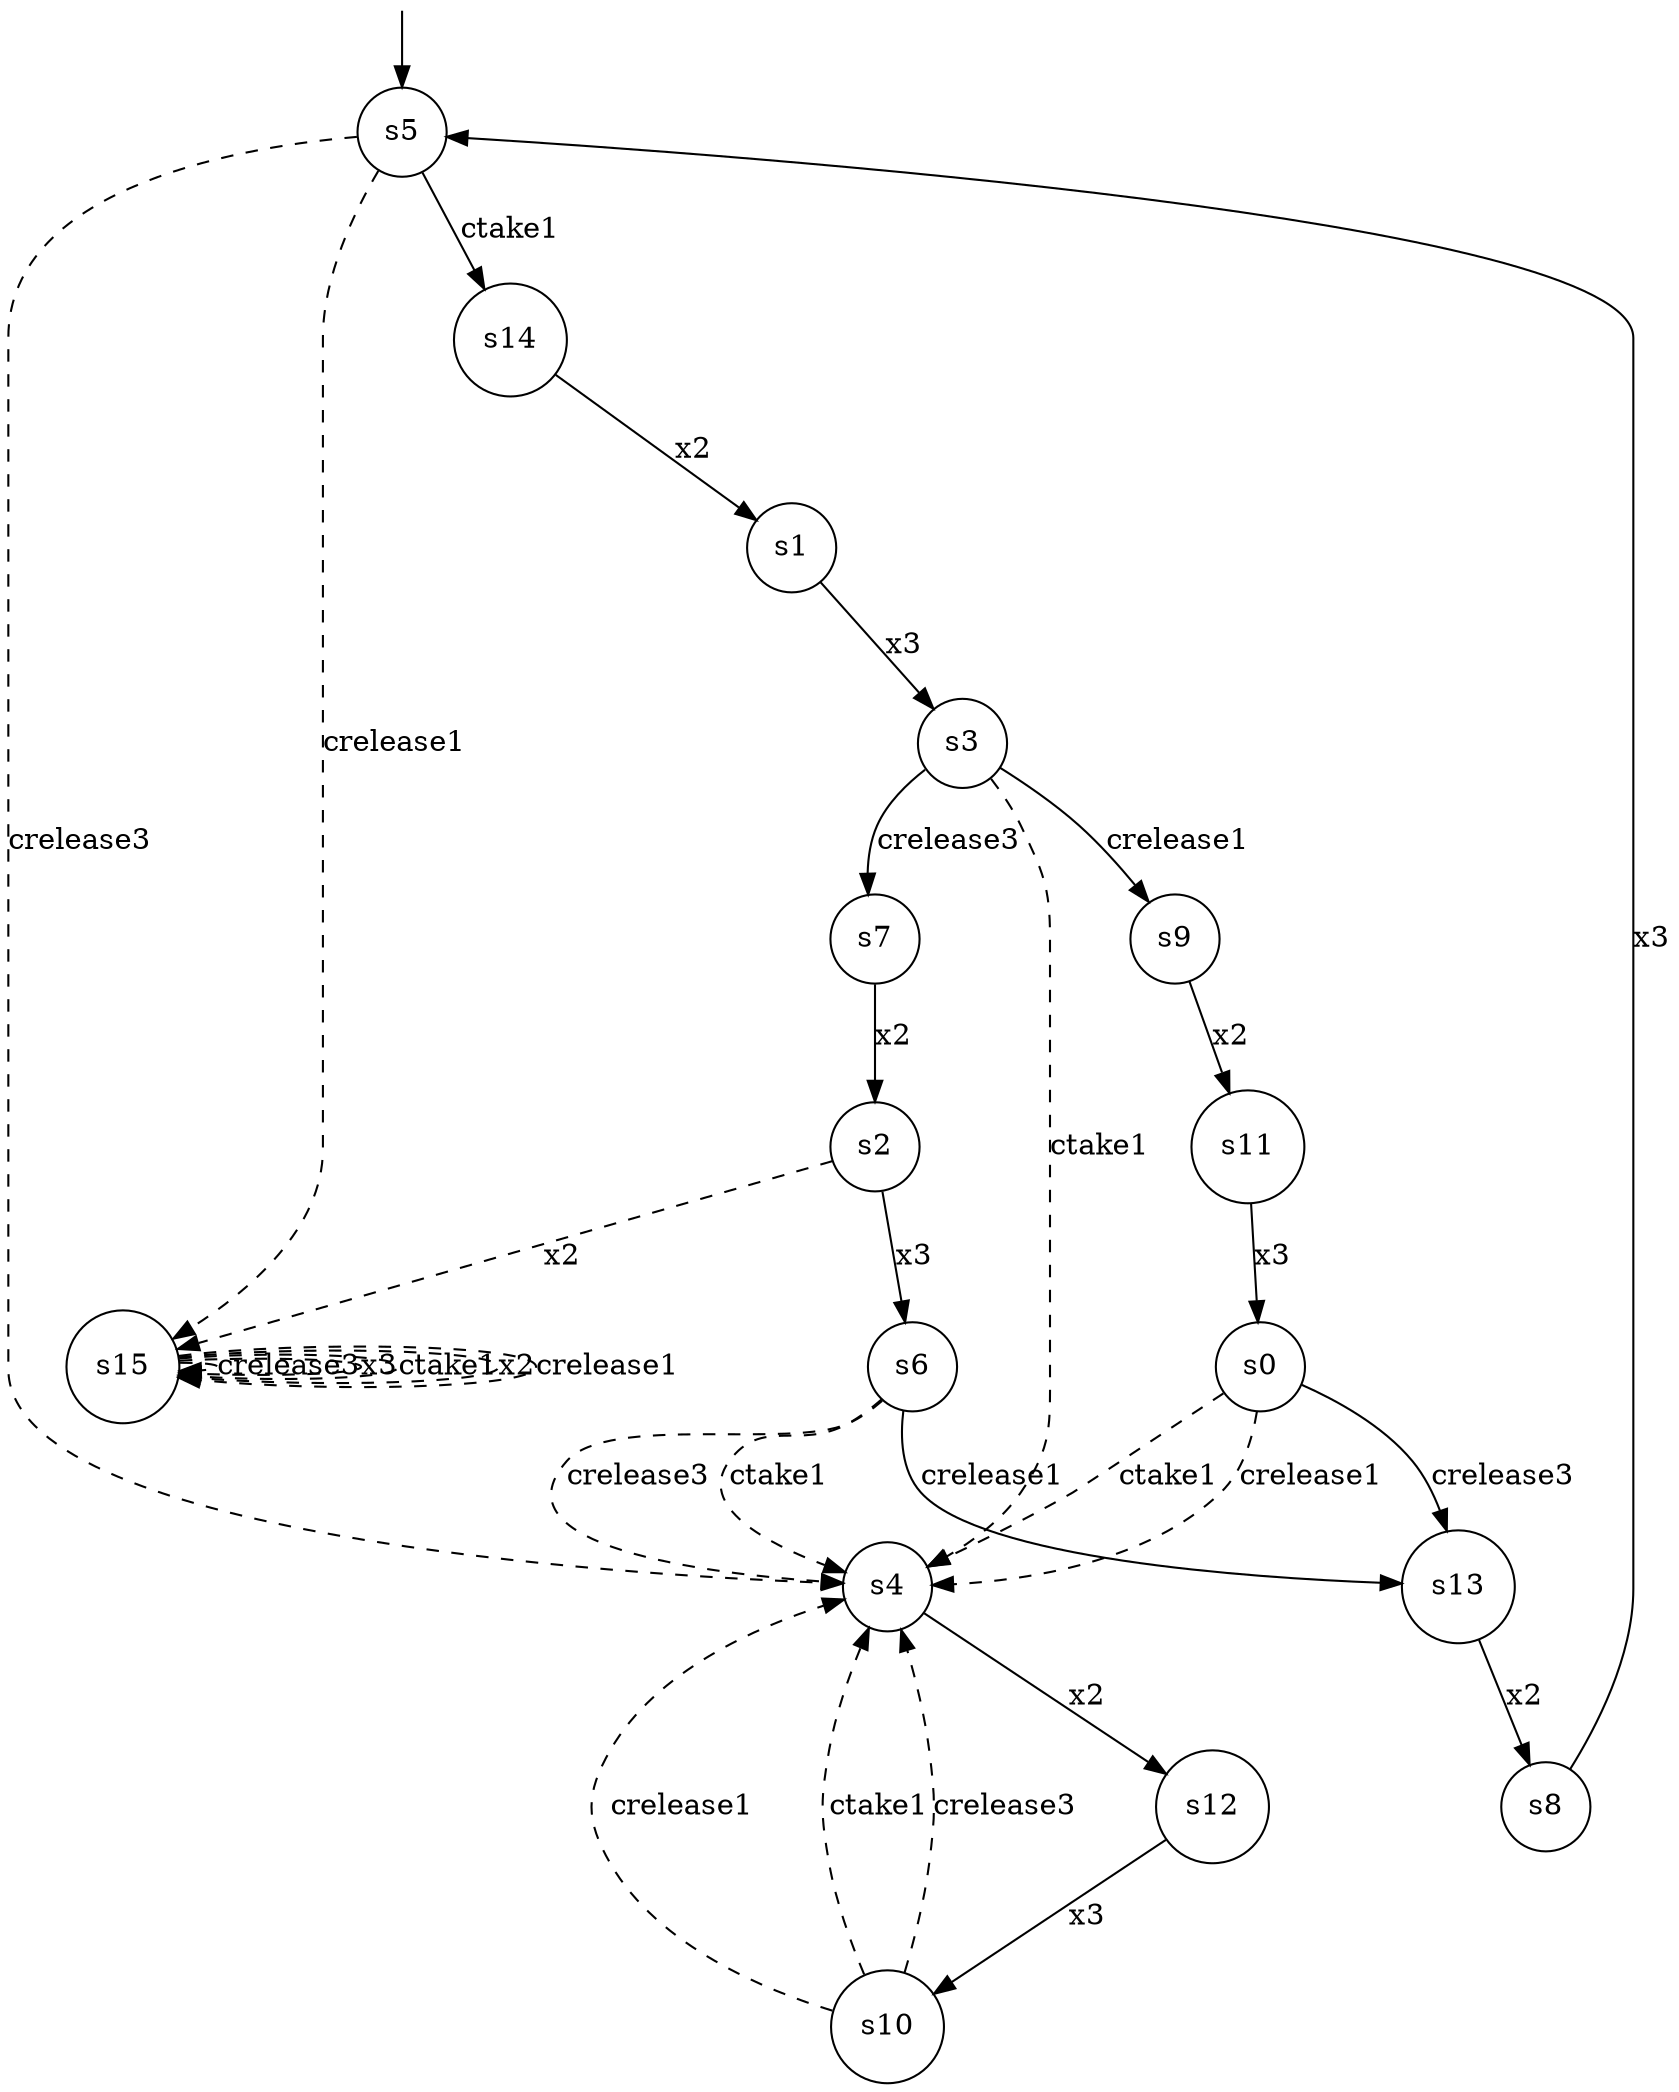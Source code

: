 digraph g {

	s0 [shape="circle" label="s5"];
	s1 [shape="circle" label="s9"];
	s2 [shape="circle" label="s10"];
	s3 [shape="circle" label="s13"];
	s4 [shape="circle" label="s2"];
	s5 [shape="circle" label="s11"];
	s6 [shape="circle" label="s0"];
	s7 [shape="circle" label="s7"];
	s8 [shape="circle" label="s6"];
	s9 [shape="circle" label="s4"];
	s10 [shape="circle" label="s3"];
	s11 [shape="circle" label="s8"];
	s12 [shape="circle" label="s15"];
	s13 [shape="circle" label="s12"];
	s14 [shape="circle" label="s14"];
	s15 [shape="circle" label="s1"];

	s12 -> s12 [modality="MAY", style="dashed", label="crelease3"];
	s0 -> s12 [modality="MAY", style="dashed", label="crelease1"];
	s6 -> s9 [modality="MAY", style="dashed", label="ctake1"];
	s6 -> s9 [modality="MAY", style="dashed", label="crelease1"];
	s6 -> s3 [modality="MUST", style="strict", label="crelease3"];
	s0 -> s9 [modality="MAY", style="dashed", label="crelease3"];
	s5 -> s6 [modality="MUST", style="strict", label="x3"];
	s10 -> s9 [modality="MAY", style="dashed", label="ctake1"];
	s2 -> s9 [modality="MAY", style="dashed", label="crelease1"];
	s4 -> s8 [modality="MUST", style="strict", label="x3"];
	s13 -> s2 [modality="MUST", style="strict", label="x3"];
	s2 -> s9 [modality="MAY", style="dashed", label="ctake1"];
	s2 -> s9 [modality="MAY", style="dashed", label="crelease3"];
	s12 -> s12 [modality="MAY", style="dashed", label="x3"];
	s1 -> s5 [modality="MUST", style="strict", label="x2"];
	s11 -> s0 [modality="MUST", style="strict", label="x3"];
	s7 -> s4 [modality="MUST", style="strict", label="x2"];
	s14 -> s15 [modality="MUST", style="strict", label="x2"];
	s8 -> s9 [modality="MAY", style="dashed", label="ctake1"];
	s15 -> s10 [modality="MUST", style="strict", label="x3"];
	s8 -> s3 [modality="MUST", style="strict", label="crelease1"];
	s8 -> s9 [modality="MAY", style="dashed", label="crelease3"];
	s0 -> s14 [modality="MUST", style="strict", label="ctake1"];
	s3 -> s11 [modality="MUST", style="strict", label="x2"];
	s9 -> s13 [modality="MUST", style="strict", label="x2"];
	s10 -> s1 [modality="MUST", style="strict", label="crelease1"];
	s12 -> s12 [modality="MAY", style="dashed", label="ctake1"];
	s12 -> s12 [modality="MAY", style="dashed", label="x2"];
	s12 -> s12 [modality="MAY", style="dashed", label="crelease1"];
	s4 -> s12 [modality="MAY", style="dashed", label="x2"];
	s10 -> s7 [modality="MUST", style="strict", label="crelease3"];

__start0 [label="" shape="none" width="0" height="0"];
__start0 -> s0;
}
